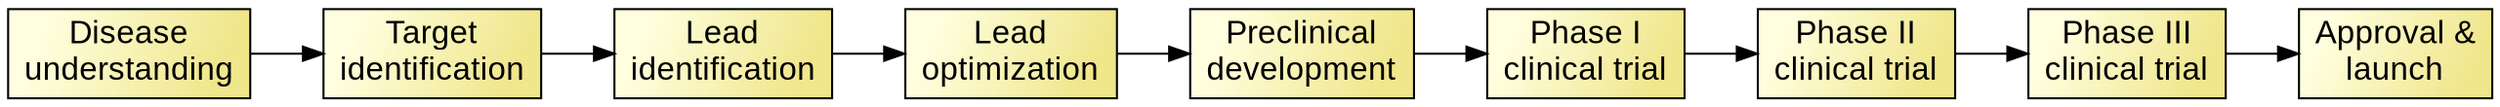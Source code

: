 digraph LinearWorkflow {

  graph [rankdir = LR, dpi = 300]

  node [shape = record,
	style = filled,
	fixedsize=false,
	width=1,
	height=0.618,
	fontsize=16,
	fillcolor = "lightyellow:khaki",
	gradientangle=315,
	fontname="Arial"]
  DU[label="Disease\nunderstanding"]
  TI[label="Target\nidentification"]
  ## TV[label="Target\nValidation"]
  LI [label="Lead\nidentification"]
  LO [label="Lead\noptimization"]
  PcD [label="Preclinical\ndevelopment"]
  CT1 [label="Phase I\nclinical trial"]
  CT2 [label="Phase II\nclinical trial"]
  CT3 [label="Phase III\nclinical trial"]
  ## Sub [label="Submission"]
  Approval [label="Approval &\nlaunch"]
  ## Launch [label="Launch"]
  ## CT4 [label="Post-launch activities"]

  edge [color = black,
        arrowname = vee,
        fontname="Helvetica",
        fontsize=10]
  DU -> TI
  TI -> LI
  ## TI -> TV
  ## TV -> LI
  LI -> LO
  LO -> PcD
  PcD -> CT1
  CT1 -> CT2
  CT2 -> CT3
  ## CT3 -> Sub
  ## Sub -> Approval
  ## Approval -> Launch

  CT3 -> Approval
  ## Launch -> CT4
}
